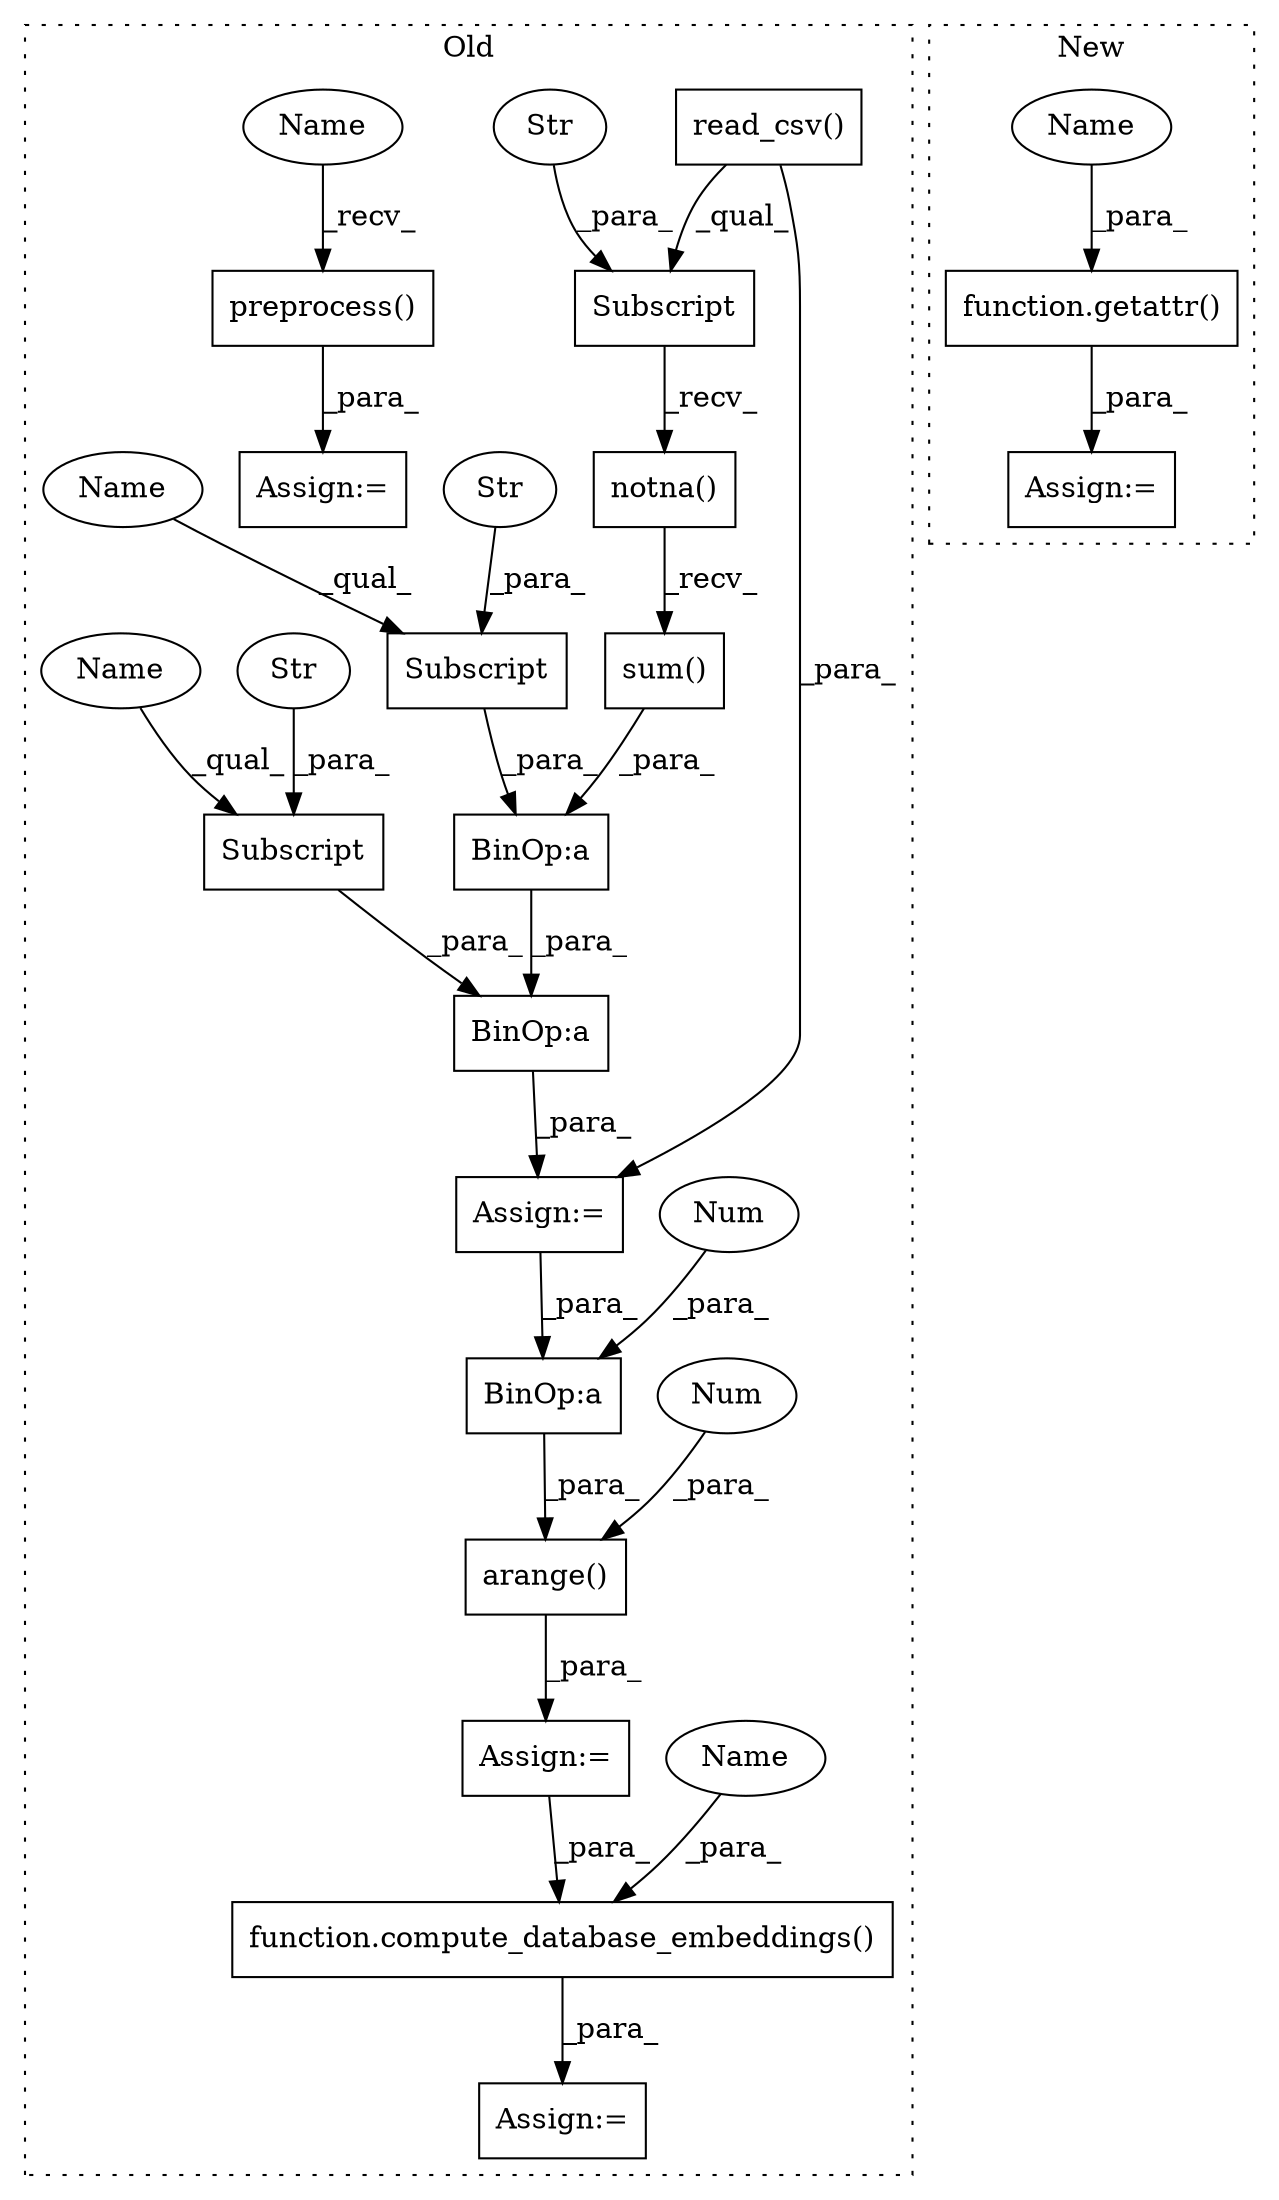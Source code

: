 digraph G {
subgraph cluster0 {
1 [label="function.compute_database_embeddings()" a="75" s="3783,3995" l="28,1" shape="box"];
3 [label="BinOp:a" a="82" s="3733" l="1" shape="box"];
4 [label="BinOp:a" a="82" s="3587" l="47" shape="box"];
5 [label="BinOp:a" a="82" s="3587" l="3" shape="box"];
6 [label="arange()" a="75" s="3709,3735" l="10,1" shape="box"];
7 [label="Subscript" a="63" s="3590,0" l="41,0" shape="box"];
8 [label="Subscript" a="63" s="3634,0" l="55,0" shape="box"];
9 [label="Str" a="66" s="3606" l="24" shape="ellipse"];
10 [label="Str" a="66" s="3663" l="25" shape="ellipse"];
11 [label="read_csv()" a="75" s="3502,3527" l="12,1" shape="box"];
12 [label="Subscript" a="63" s="3502,0" l="38,0" shape="box"];
13 [label="Str" a="66" s="3529" l="10" shape="ellipse"];
14 [label="sum()" a="75" s="3502" l="52" shape="box"];
15 [label="notna()" a="75" s="3502" l="46" shape="box"];
16 [label="Num" a="76" s="3734" l="1" shape="ellipse"];
17 [label="Num" a="76" s="3719" l="1" shape="ellipse"];
19 [label="preprocess()" a="75" s="3145,3174" l="15,1" shape="box"];
20 [label="Assign:=" a="68" s="3574" l="3" shape="box"];
21 [label="Assign:=" a="68" s="3142" l="3" shape="box"];
22 [label="Assign:=" a="68" s="3706" l="3" shape="box"];
23 [label="Assign:=" a="68" s="3761" l="22" shape="box"];
24 [label="Name" a="87" s="3145" l="3" shape="ellipse"];
25 [label="Name" a="87" s="3909" l="3" shape="ellipse"];
26 [label="Name" a="87" s="3634" l="15" shape="ellipse"];
27 [label="Name" a="87" s="3590" l="15" shape="ellipse"];
label = "Old";
style="dotted";
}
subgraph cluster1 {
2 [label="function.getattr()" a="75" s="3336,3404" l="8,1" shape="box"];
18 [label="Assign:=" a="68" s="3333" l="3" shape="box"];
28 [label="Name" a="87" s="3344" l="3" shape="ellipse"];
label = "New";
style="dotted";
}
1 -> 23 [label="_para_"];
2 -> 18 [label="_para_"];
3 -> 6 [label="_para_"];
4 -> 20 [label="_para_"];
5 -> 4 [label="_para_"];
6 -> 22 [label="_para_"];
7 -> 5 [label="_para_"];
8 -> 4 [label="_para_"];
9 -> 7 [label="_para_"];
10 -> 8 [label="_para_"];
11 -> 20 [label="_para_"];
11 -> 12 [label="_qual_"];
12 -> 15 [label="_recv_"];
13 -> 12 [label="_para_"];
14 -> 5 [label="_para_"];
15 -> 14 [label="_recv_"];
16 -> 3 [label="_para_"];
17 -> 6 [label="_para_"];
19 -> 21 [label="_para_"];
20 -> 3 [label="_para_"];
22 -> 1 [label="_para_"];
24 -> 19 [label="_recv_"];
25 -> 1 [label="_para_"];
26 -> 8 [label="_qual_"];
27 -> 7 [label="_qual_"];
28 -> 2 [label="_para_"];
}